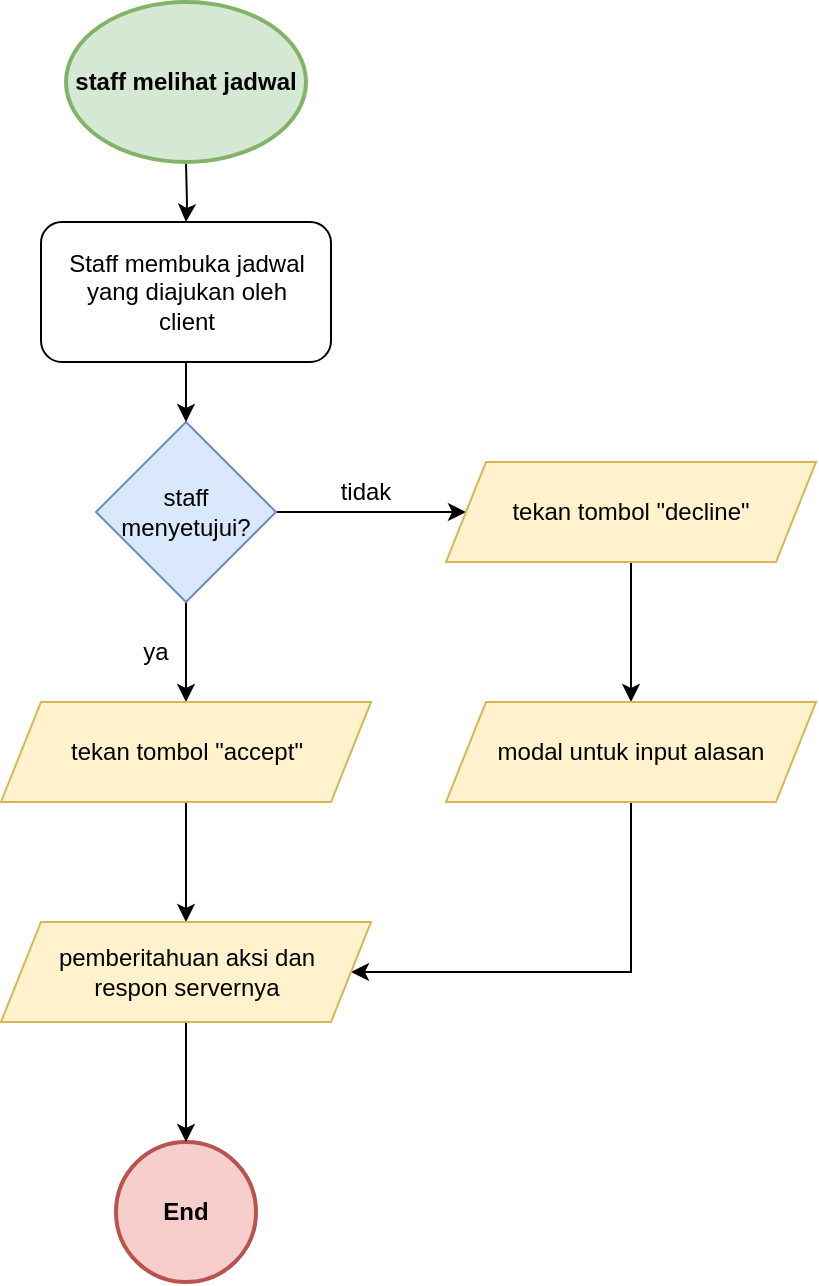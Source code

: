 <mxfile version="20.8.16" type="device"><diagram name="Page-1" id="cKTDRNI7U-4XpWMu2y_F"><mxGraphModel dx="1108" dy="998" grid="1" gridSize="10" guides="1" tooltips="1" connect="1" arrows="1" fold="1" page="1" pageScale="1" pageWidth="850" pageHeight="1100" math="0" shadow="0"><root><mxCell id="0"/><mxCell id="1" parent="0"/><mxCell id="wuMtemBimHMf4GddGNSt-1" value="End" style="ellipse;whiteSpace=wrap;html=1;aspect=fixed;fillColor=#f8cecc;strokeColor=#b85450;fontStyle=1;strokeWidth=2;" parent="1" vertex="1"><mxGeometry x="115" y="650" width="70" height="70" as="geometry"/></mxCell><mxCell id="wuMtemBimHMf4GddGNSt-2" value="" style="edgeStyle=orthogonalEdgeStyle;rounded=0;orthogonalLoop=1;jettySize=auto;html=1;" parent="1" target="wuMtemBimHMf4GddGNSt-12" edge="1"><mxGeometry relative="1" as="geometry"><mxPoint x="150.0" y="160.0" as="sourcePoint"/></mxGeometry></mxCell><mxCell id="wuMtemBimHMf4GddGNSt-3" value="" style="edgeStyle=orthogonalEdgeStyle;rounded=0;orthogonalLoop=1;jettySize=auto;html=1;" parent="1" source="wuMtemBimHMf4GddGNSt-5" target="wuMtemBimHMf4GddGNSt-10" edge="1"><mxGeometry relative="1" as="geometry"/></mxCell><mxCell id="wuMtemBimHMf4GddGNSt-4" value="" style="edgeStyle=orthogonalEdgeStyle;rounded=0;orthogonalLoop=1;jettySize=auto;html=1;" parent="1" source="wuMtemBimHMf4GddGNSt-5" target="wuMtemBimHMf4GddGNSt-16" edge="1"><mxGeometry relative="1" as="geometry"/></mxCell><mxCell id="wuMtemBimHMf4GddGNSt-5" value="staff menyetujui?" style="rhombus;whiteSpace=wrap;html=1;fillColor=#dae8fc;strokeColor=#6c8ebf;" parent="1" vertex="1"><mxGeometry x="105" y="290" width="90" height="90" as="geometry"/></mxCell><mxCell id="wuMtemBimHMf4GddGNSt-8" value="ya" style="text;html=1;strokeColor=none;fillColor=none;align=center;verticalAlign=middle;whiteSpace=wrap;rounded=0;" parent="1" vertex="1"><mxGeometry x="105" y="390" width="60" height="30" as="geometry"/></mxCell><mxCell id="wuMtemBimHMf4GddGNSt-22" value="" style="edgeStyle=orthogonalEdgeStyle;rounded=0;orthogonalLoop=1;jettySize=auto;html=1;" parent="1" source="wuMtemBimHMf4GddGNSt-10" target="wuMtemBimHMf4GddGNSt-21" edge="1"><mxGeometry relative="1" as="geometry"/></mxCell><mxCell id="wuMtemBimHMf4GddGNSt-10" value="tekan tombol &quot;decline&quot;" style="shape=parallelogram;perimeter=parallelogramPerimeter;whiteSpace=wrap;html=1;fixedSize=1;strokeWidth=1;fillColor=#fff2cc;strokeColor=#d6b656;" parent="1" vertex="1"><mxGeometry x="280" y="310" width="185" height="50" as="geometry"/></mxCell><mxCell id="wuMtemBimHMf4GddGNSt-11" value="" style="edgeStyle=orthogonalEdgeStyle;rounded=0;orthogonalLoop=1;jettySize=auto;html=1;" parent="1" source="wuMtemBimHMf4GddGNSt-12" target="wuMtemBimHMf4GddGNSt-5" edge="1"><mxGeometry relative="1" as="geometry"/></mxCell><mxCell id="wuMtemBimHMf4GddGNSt-12" value="Staff membuka jadwal&lt;br&gt;yang diajukan oleh&lt;br&gt;client" style="rounded=1;whiteSpace=wrap;html=1;fontSize=12;glass=0;strokeWidth=1;shadow=0;" parent="1" vertex="1"><mxGeometry x="77.5" y="190" width="145" height="70" as="geometry"/></mxCell><mxCell id="wuMtemBimHMf4GddGNSt-27" value="" style="edgeStyle=orthogonalEdgeStyle;rounded=0;orthogonalLoop=1;jettySize=auto;html=1;" parent="1" source="wuMtemBimHMf4GddGNSt-16" target="wuMtemBimHMf4GddGNSt-23" edge="1"><mxGeometry relative="1" as="geometry"/></mxCell><mxCell id="wuMtemBimHMf4GddGNSt-16" value="tekan tombol &quot;accept&quot;" style="shape=parallelogram;perimeter=parallelogramPerimeter;whiteSpace=wrap;html=1;fixedSize=1;strokeWidth=1;fillColor=#fff2cc;strokeColor=#d6b656;" parent="1" vertex="1"><mxGeometry x="57.5" y="430" width="185" height="50" as="geometry"/></mxCell><mxCell id="wuMtemBimHMf4GddGNSt-17" value="tidak" style="text;html=1;strokeColor=none;fillColor=none;align=center;verticalAlign=middle;whiteSpace=wrap;rounded=0;" parent="1" vertex="1"><mxGeometry x="210" y="310" width="60" height="30" as="geometry"/></mxCell><mxCell id="wuMtemBimHMf4GddGNSt-19" value="staff melihat jadwal" style="ellipse;whiteSpace=wrap;html=1;fillColor=#d5e8d4;strokeColor=#82b366;strokeWidth=2;fontStyle=1" parent="1" vertex="1"><mxGeometry x="90" y="80" width="120" height="80" as="geometry"/></mxCell><mxCell id="wuMtemBimHMf4GddGNSt-24" value="" style="edgeStyle=orthogonalEdgeStyle;rounded=0;orthogonalLoop=1;jettySize=auto;html=1;" parent="1" source="wuMtemBimHMf4GddGNSt-21" target="wuMtemBimHMf4GddGNSt-23" edge="1"><mxGeometry relative="1" as="geometry"><Array as="points"><mxPoint x="373" y="565"/></Array></mxGeometry></mxCell><mxCell id="wuMtemBimHMf4GddGNSt-21" value="modal untuk input alasan" style="shape=parallelogram;perimeter=parallelogramPerimeter;whiteSpace=wrap;html=1;fixedSize=1;strokeWidth=1;fillColor=#fff2cc;strokeColor=#d6b656;" parent="1" vertex="1"><mxGeometry x="280" y="430" width="185" height="50" as="geometry"/></mxCell><mxCell id="wuMtemBimHMf4GddGNSt-28" value="" style="edgeStyle=orthogonalEdgeStyle;rounded=0;orthogonalLoop=1;jettySize=auto;html=1;" parent="1" source="wuMtemBimHMf4GddGNSt-23" target="wuMtemBimHMf4GddGNSt-1" edge="1"><mxGeometry relative="1" as="geometry"/></mxCell><mxCell id="wuMtemBimHMf4GddGNSt-23" value="pemberitahuan aksi dan&lt;br&gt;respon servernya" style="shape=parallelogram;perimeter=parallelogramPerimeter;whiteSpace=wrap;html=1;fixedSize=1;strokeWidth=1;fillColor=#fff2cc;strokeColor=#d6b656;" parent="1" vertex="1"><mxGeometry x="57.5" y="540" width="185" height="50" as="geometry"/></mxCell></root></mxGraphModel></diagram></mxfile>